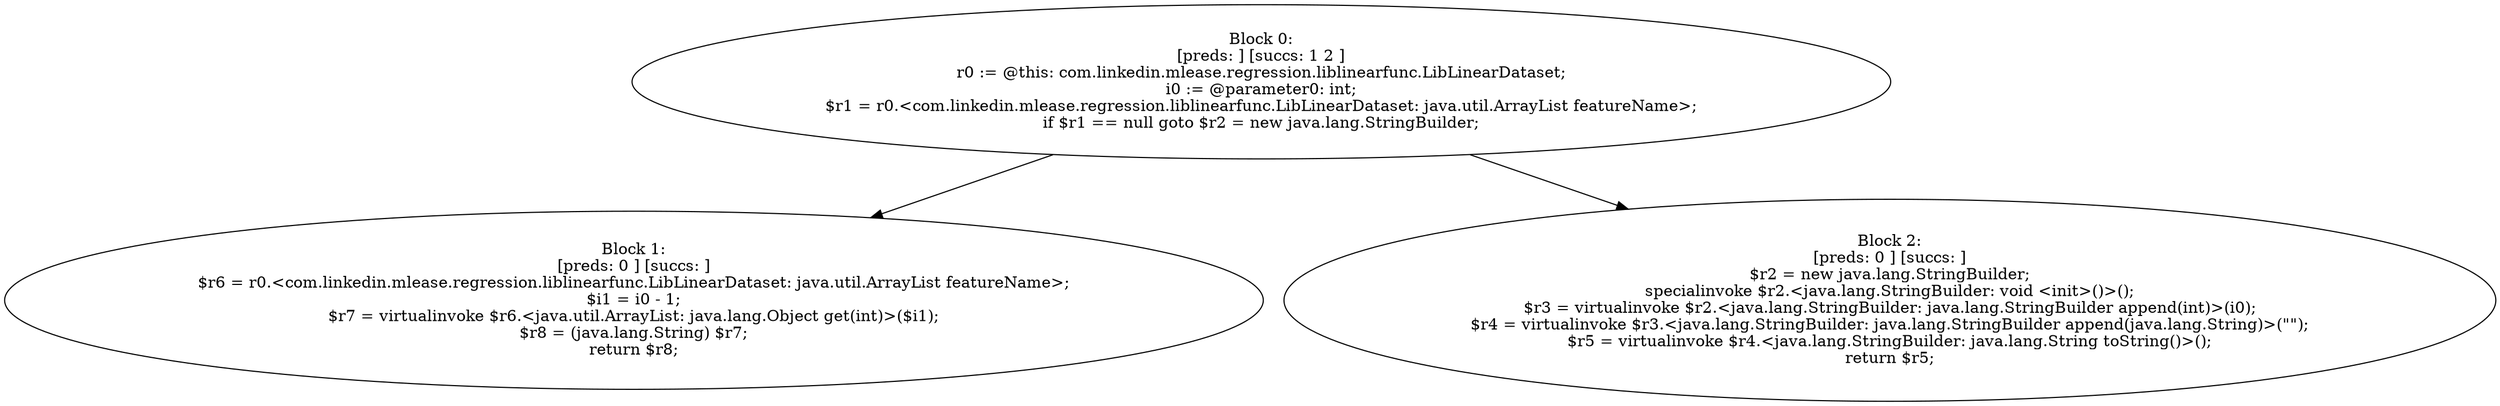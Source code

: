 digraph "unitGraph" {
    "Block 0:
[preds: ] [succs: 1 2 ]
r0 := @this: com.linkedin.mlease.regression.liblinearfunc.LibLinearDataset;
i0 := @parameter0: int;
$r1 = r0.<com.linkedin.mlease.regression.liblinearfunc.LibLinearDataset: java.util.ArrayList featureName>;
if $r1 == null goto $r2 = new java.lang.StringBuilder;
"
    "Block 1:
[preds: 0 ] [succs: ]
$r6 = r0.<com.linkedin.mlease.regression.liblinearfunc.LibLinearDataset: java.util.ArrayList featureName>;
$i1 = i0 - 1;
$r7 = virtualinvoke $r6.<java.util.ArrayList: java.lang.Object get(int)>($i1);
$r8 = (java.lang.String) $r7;
return $r8;
"
    "Block 2:
[preds: 0 ] [succs: ]
$r2 = new java.lang.StringBuilder;
specialinvoke $r2.<java.lang.StringBuilder: void <init>()>();
$r3 = virtualinvoke $r2.<java.lang.StringBuilder: java.lang.StringBuilder append(int)>(i0);
$r4 = virtualinvoke $r3.<java.lang.StringBuilder: java.lang.StringBuilder append(java.lang.String)>(\"\");
$r5 = virtualinvoke $r4.<java.lang.StringBuilder: java.lang.String toString()>();
return $r5;
"
    "Block 0:
[preds: ] [succs: 1 2 ]
r0 := @this: com.linkedin.mlease.regression.liblinearfunc.LibLinearDataset;
i0 := @parameter0: int;
$r1 = r0.<com.linkedin.mlease.regression.liblinearfunc.LibLinearDataset: java.util.ArrayList featureName>;
if $r1 == null goto $r2 = new java.lang.StringBuilder;
"->"Block 1:
[preds: 0 ] [succs: ]
$r6 = r0.<com.linkedin.mlease.regression.liblinearfunc.LibLinearDataset: java.util.ArrayList featureName>;
$i1 = i0 - 1;
$r7 = virtualinvoke $r6.<java.util.ArrayList: java.lang.Object get(int)>($i1);
$r8 = (java.lang.String) $r7;
return $r8;
";
    "Block 0:
[preds: ] [succs: 1 2 ]
r0 := @this: com.linkedin.mlease.regression.liblinearfunc.LibLinearDataset;
i0 := @parameter0: int;
$r1 = r0.<com.linkedin.mlease.regression.liblinearfunc.LibLinearDataset: java.util.ArrayList featureName>;
if $r1 == null goto $r2 = new java.lang.StringBuilder;
"->"Block 2:
[preds: 0 ] [succs: ]
$r2 = new java.lang.StringBuilder;
specialinvoke $r2.<java.lang.StringBuilder: void <init>()>();
$r3 = virtualinvoke $r2.<java.lang.StringBuilder: java.lang.StringBuilder append(int)>(i0);
$r4 = virtualinvoke $r3.<java.lang.StringBuilder: java.lang.StringBuilder append(java.lang.String)>(\"\");
$r5 = virtualinvoke $r4.<java.lang.StringBuilder: java.lang.String toString()>();
return $r5;
";
}
